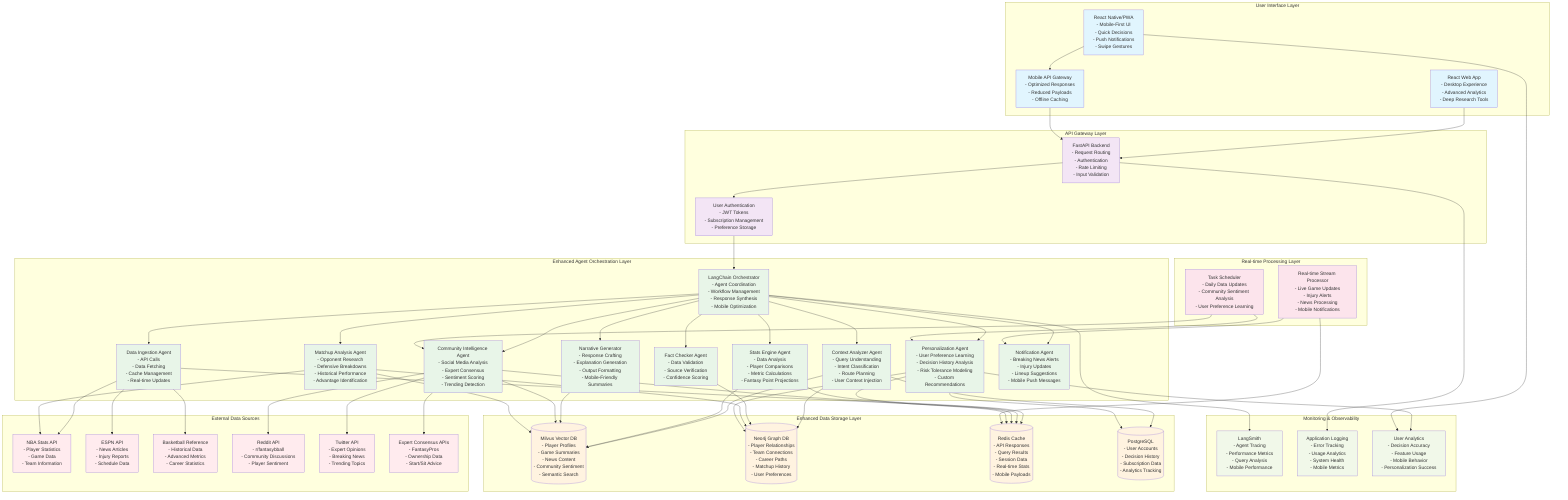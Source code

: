 graph TB
    subgraph "User Interface Layer"
        WEB[React Web App<br/>- Desktop Experience<br/>- Advanced Analytics<br/>- Deep Research Tools]
        MOBILE[React Native/PWA<br/>- Mobile-First UI<br/>- Quick Decisions<br/>- Push Notifications<br/>- Swipe Gestures]
        API_MOBILE[Mobile API Gateway<br/>- Optimized Responses<br/>- Reduced Payloads<br/>- Offline Caching]
    end
    
    subgraph "API Gateway Layer"
        API[FastAPI Backend<br/>- Request Routing<br/>- Authentication<br/>- Rate Limiting<br/>- Input Validation]
        AUTH[User Authentication<br/>- JWT Tokens<br/>- Subscription Management<br/>- Preference Storage]
    end
    
    subgraph "Enhanced Agent Orchestration Layer"
        ORCH[LangChain Orchestrator<br/>- Agent Coordination<br/>- Workflow Management<br/>- Response Synthesis<br/>- Mobile Optimization]
        
        CA[Context Analyzer Agent<br/>- Query Understanding<br/>- Intent Classification<br/>- Route Planning<br/>- User Context Injection]
        
        SE[Stats Engine Agent<br/>- Data Analysis<br/>- Player Comparisons<br/>- Metric Calculations<br/>- Fantasy Point Projections]
        
        DI[Data Ingestion Agent<br/>- API Calls<br/>- Data Fetching<br/>- Cache Management<br/>- Real-time Updates]
        
        NG[Narrative Generator<br/>- Response Crafting<br/>- Explanation Generation<br/>- Output Formatting<br/>- Mobile-Friendly Summaries]
        
        FC[Fact Checker Agent<br/>- Data Validation<br/>- Source Verification<br/>- Confidence Scoring]
        
        %% NEW: Enhanced Agents
        CI[Community Intelligence Agent<br/>- Social Media Analysis<br/>- Expert Consensus<br/>- Sentiment Scoring<br/>- Trending Detection]
        
        MA[Matchup Analysis Agent<br/>- Opponent Research<br/>- Defensive Breakdowns<br/>- Historical Performance<br/>- Advantage Identification]
        
        PA[Personalization Agent<br/>- User Preference Learning<br/>- Decision History Analysis<br/>- Risk Tolerance Modeling<br/>- Custom Recommendations]
        
        NOTIF[Notification Agent<br/>- Breaking News Alerts<br/>- Injury Updates<br/>- Lineup Suggestions<br/>- Mobile Push Messages]
    end
    
    subgraph "Enhanced Data Storage Layer"
        MILVUS[(Milvus Vector DB<br/>- Player Profiles<br/>- Game Summaries<br/>- News Content<br/>- Community Sentiment<br/>- Semantic Search)]
        
        NEO4J[(Neo4j Graph DB<br/>- Player Relationships<br/>- Team Connections<br/>- Career Paths<br/>- Matchup History<br/>- User Preferences)]
        
        REDIS[(Redis Cache<br/>- API Responses<br/>- Query Results<br/>- Session Data<br/>- Real-time Stats<br/>- Mobile Payloads)]
        
        POSTGRES[(PostgreSQL<br/>- User Accounts<br/>- Decision History<br/>- Subscription Data<br/>- Analytics Tracking)]
    end
    
    subgraph "External Data Sources"
        NBA_API[NBA Stats API<br/>- Player Statistics<br/>- Game Data<br/>- Team Information]
        
        ESPN_API[ESPN API<br/>- News Articles<br/>- Injury Reports<br/>- Schedule Data]
        
        BBR[Basketball Reference<br/>- Historical Data<br/>- Advanced Metrics<br/>- Career Statistics]
        
        %% NEW: Community Data Sources
        REDDIT_API[Reddit API<br/>- r/fantasybball<br/>- Community Discussions<br/>- Player Sentiment]
        
        TWITTER_API[Twitter API<br/>- Expert Opinions<br/>- Breaking News<br/>- Trending Topics]
        
        EXPERT_APIs[Expert Consensus APIs<br/>- FantasyPros<br/>- Ownership Data<br/>- Start/Sit Advice]
    end
    
    subgraph "Real-time Processing Layer"
        STREAM[Real-time Stream Processor<br/>- Live Game Updates<br/>- Injury Alerts<br/>- News Processing<br/>- Mobile Notifications]
        
        SCHEDULER[Task Scheduler<br/>- Daily Data Updates<br/>- Community Sentiment Analysis<br/>- User Preference Learning]
    end
    
    subgraph "Monitoring & Observability"
        LANGSMITH[LangSmith<br/>- Agent Tracing<br/>- Performance Metrics<br/>- Query Analysis<br/>- Mobile Performance]
        
        LOGS[Application Logging<br/>- Error Tracking<br/>- Usage Analytics<br/>- System Health<br/>- Mobile Metrics]
        
        ANALYTICS[User Analytics<br/>- Decision Accuracy<br/>- Feature Usage<br/>- Mobile Behavior<br/>- Personalization Success]
    end
    
    %% User Flow - Enhanced for Mobile
    WEB --> API
    MOBILE --> API_MOBILE
    API_MOBILE --> API
    API --> AUTH
    AUTH --> ORCH
    
    %% Agent Orchestration - Enhanced
    ORCH --> CA
    ORCH --> SE
    ORCH --> DI
    ORCH --> NG
    ORCH --> FC
    ORCH --> CI
    ORCH --> MA
    ORCH --> PA
    ORCH --> NOTIF
    
    %% Data Access Patterns - Enhanced
    CA --> MILVUS
    CA --> NEO4J
    CA --> POSTGRES
    SE --> MILVUS
    SE --> REDIS
    DI --> NBA_API
    DI --> ESPN_API
    DI --> BBR
    DI --> REDIS
    NG --> MILVUS
    FC --> NEO4J
    
    %% NEW: Community Intelligence Data Flow
    CI --> REDDIT_API
    CI --> TWITTER_API
    CI --> EXPERT_APIs
    CI --> MILVUS
    CI --> REDIS
    
    %% NEW: Matchup Analysis Data Flow
    MA --> NBA_API
    MA --> NEO4J
    MA --> MILVUS
    
    %% NEW: Personalization Data Flow
    PA --> POSTGRES
    PA --> NEO4J
    PA --> REDIS
    
    %% NEW: Real-time Processing
    STREAM --> REDIS
    STREAM --> NOTIF
    SCHEDULER --> CI
    SCHEDULER --> PA
    
    %% Monitoring Connections - Enhanced
    ORCH --> LANGSMITH
    API --> LOGS
    PA --> ANALYTICS
    MOBILE --> ANALYTICS
    
    %% Styling
    classDef userLayer fill:#e1f5fe
    classDef apiLayer fill:#f3e5f5
    classDef agentLayer fill:#e8f5e8
    classDef dataLayer fill:#fff3e0
    classDef externalLayer fill:#ffebee
    classDef monitorLayer fill:#f1f8e9
    classDef realtimeLayer fill:#fce4ec
    
    class WEB,MOBILE,API_MOBILE userLayer
    class API,AUTH apiLayer
    class ORCH,CA,SE,DI,NG,FC,CI,MA,PA,NOTIF agentLayer
    class MILVUS,NEO4J,REDIS,POSTGRES dataLayer
    class NBA_API,ESPN_API,BBR,REDDIT_API,TWITTER_API,EXPERT_APIs externalLayer
    class LANGSMITH,LOGS,ANALYTICS monitorLayer
    class STREAM,SCHEDULER realtimeLayer